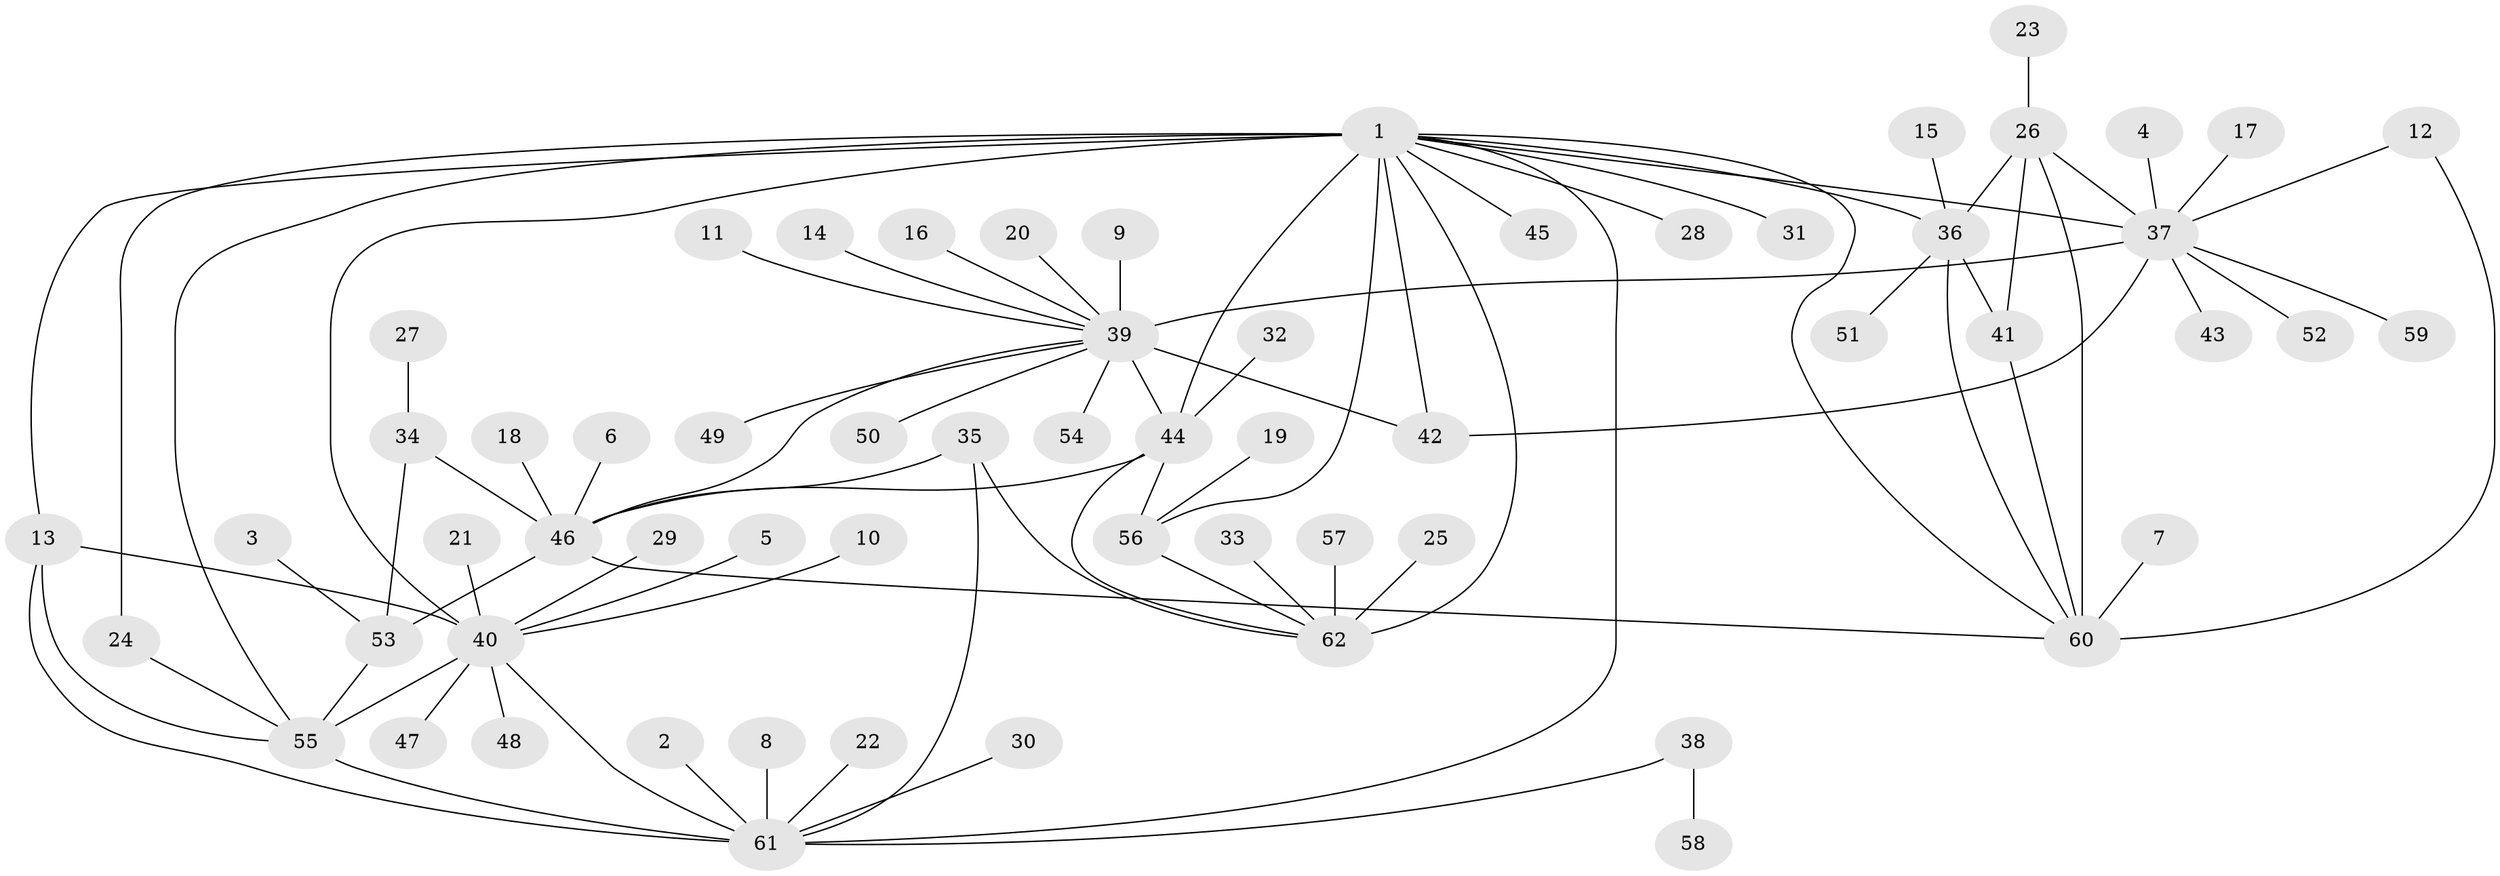 // original degree distribution, {7: 0.06504065040650407, 8: 0.056910569105691054, 10: 0.04065040650406504, 12: 0.016260162601626018, 9: 0.032520325203252036, 6: 0.016260162601626018, 11: 0.016260162601626018, 1: 0.6260162601626016, 3: 0.024390243902439025, 2: 0.10569105691056911}
// Generated by graph-tools (version 1.1) at 2025/50/03/09/25 03:50:42]
// undirected, 62 vertices, 86 edges
graph export_dot {
graph [start="1"]
  node [color=gray90,style=filled];
  1;
  2;
  3;
  4;
  5;
  6;
  7;
  8;
  9;
  10;
  11;
  12;
  13;
  14;
  15;
  16;
  17;
  18;
  19;
  20;
  21;
  22;
  23;
  24;
  25;
  26;
  27;
  28;
  29;
  30;
  31;
  32;
  33;
  34;
  35;
  36;
  37;
  38;
  39;
  40;
  41;
  42;
  43;
  44;
  45;
  46;
  47;
  48;
  49;
  50;
  51;
  52;
  53;
  54;
  55;
  56;
  57;
  58;
  59;
  60;
  61;
  62;
  1 -- 13 [weight=1.0];
  1 -- 24 [weight=1.0];
  1 -- 28 [weight=1.0];
  1 -- 31 [weight=1.0];
  1 -- 36 [weight=1.0];
  1 -- 37 [weight=1.0];
  1 -- 40 [weight=2.0];
  1 -- 42 [weight=1.0];
  1 -- 44 [weight=3.0];
  1 -- 45 [weight=1.0];
  1 -- 55 [weight=1.0];
  1 -- 56 [weight=3.0];
  1 -- 60 [weight=1.0];
  1 -- 61 [weight=1.0];
  1 -- 62 [weight=3.0];
  2 -- 61 [weight=1.0];
  3 -- 53 [weight=1.0];
  4 -- 37 [weight=1.0];
  5 -- 40 [weight=1.0];
  6 -- 46 [weight=1.0];
  7 -- 60 [weight=1.0];
  8 -- 61 [weight=1.0];
  9 -- 39 [weight=1.0];
  10 -- 40 [weight=1.0];
  11 -- 39 [weight=1.0];
  12 -- 37 [weight=1.0];
  12 -- 60 [weight=1.0];
  13 -- 40 [weight=2.0];
  13 -- 55 [weight=1.0];
  13 -- 61 [weight=1.0];
  14 -- 39 [weight=1.0];
  15 -- 36 [weight=1.0];
  16 -- 39 [weight=1.0];
  17 -- 37 [weight=1.0];
  18 -- 46 [weight=1.0];
  19 -- 56 [weight=1.0];
  20 -- 39 [weight=1.0];
  21 -- 40 [weight=1.0];
  22 -- 61 [weight=1.0];
  23 -- 26 [weight=1.0];
  24 -- 55 [weight=1.0];
  25 -- 62 [weight=1.0];
  26 -- 36 [weight=3.0];
  26 -- 37 [weight=1.0];
  26 -- 41 [weight=3.0];
  26 -- 60 [weight=3.0];
  27 -- 34 [weight=1.0];
  29 -- 40 [weight=1.0];
  30 -- 61 [weight=1.0];
  32 -- 44 [weight=1.0];
  33 -- 62 [weight=1.0];
  34 -- 46 [weight=4.0];
  34 -- 53 [weight=1.0];
  35 -- 46 [weight=1.0];
  35 -- 61 [weight=1.0];
  35 -- 62 [weight=1.0];
  36 -- 41 [weight=1.0];
  36 -- 51 [weight=1.0];
  36 -- 60 [weight=1.0];
  37 -- 39 [weight=6.0];
  37 -- 42 [weight=2.0];
  37 -- 43 [weight=1.0];
  37 -- 52 [weight=1.0];
  37 -- 59 [weight=1.0];
  38 -- 58 [weight=1.0];
  38 -- 61 [weight=1.0];
  39 -- 42 [weight=3.0];
  39 -- 44 [weight=1.0];
  39 -- 46 [weight=2.0];
  39 -- 49 [weight=1.0];
  39 -- 50 [weight=1.0];
  39 -- 54 [weight=1.0];
  40 -- 47 [weight=1.0];
  40 -- 48 [weight=1.0];
  40 -- 55 [weight=2.0];
  40 -- 61 [weight=2.0];
  41 -- 60 [weight=1.0];
  44 -- 46 [weight=1.0];
  44 -- 56 [weight=1.0];
  44 -- 62 [weight=1.0];
  46 -- 53 [weight=4.0];
  46 -- 60 [weight=1.0];
  53 -- 55 [weight=1.0];
  55 -- 61 [weight=1.0];
  56 -- 62 [weight=1.0];
  57 -- 62 [weight=1.0];
}
